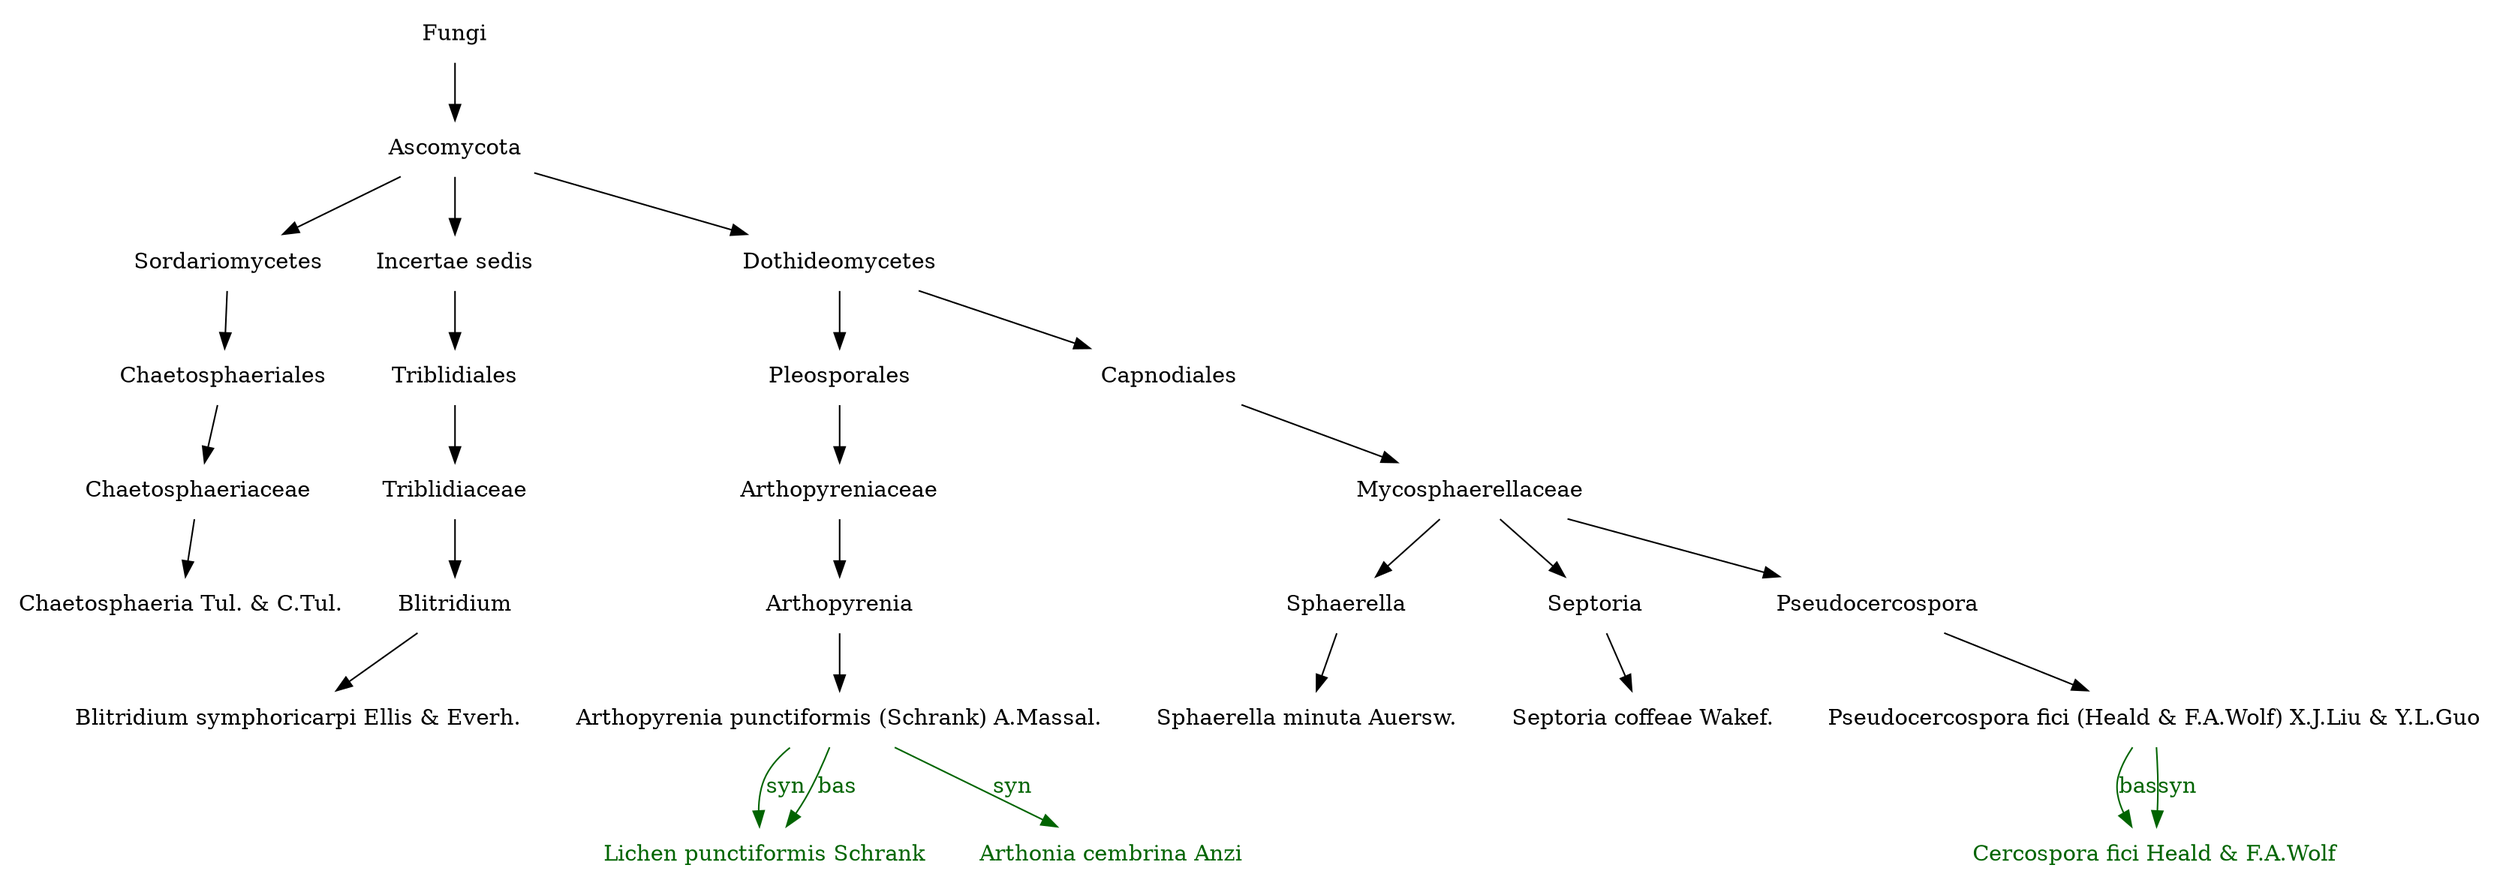 digraph G {
  node [shape=plaintext]

  n9  [label="Fungi"]
  n9 -> n10
  n10  [label="Ascomycota"]
  n10 -> n24
  n10 -> n20
  n10 -> n11
  n11  [label="Dothideomycetes"]
  n11 -> n17
  n11 -> n12
  n12  [label="Capnodiales"]
  n12 -> n13
  n13  [label="Mycosphaerellaceae"]
  n13 -> n16
  n13 -> n15
  n13 -> n14
  n14  [label="Pseudocercospora"]
  n14 -> n2
  n2  [label="Pseudocercospora fici (Heald & F.A.Wolf) X.J.Liu & Y.L.Guo"]
  n1  [label="Cercospora fici Heald & F.A.Wolf", fontcolor=darkgreen]
  n2 -> n1  [color=darkgreen, fontcolor=darkgreen, label=bas]
  n2 -> n1  [color=darkgreen, fontcolor=darkgreen, label=syn]
  n15  [label="Septoria"]
  n15 -> n3
  n3  [label="Septoria coffeae Wakef."]
  n16  [label="Sphaerella"]
  n16 -> n4
  n4  [label="Sphaerella minuta Auersw."]
  n17  [label="Pleosporales"]
  n17 -> n18
  n18  [label="Arthopyreniaceae"]
  n18 -> n19
  n19  [label="Arthopyrenia"]
  n19 -> n5
  n5  [label="Arthopyrenia punctiformis (Schrank) A.Massal."]
  n7  [label="Lichen punctiformis Schrank", fontcolor=darkgreen]
  n5 -> n7  [color=darkgreen, fontcolor=darkgreen, label=syn]
  n5 -> n7  [color=darkgreen, fontcolor=darkgreen, label=bas]
  n0  [label="Arthonia cembrina Anzi", fontcolor=darkgreen]
  n5 -> n0  [color=darkgreen, fontcolor=darkgreen, label=syn]
  n20  [label="Incertae sedis"]
  n20 -> n21
  n21  [label="Triblidiales"]
  n21 -> n22
  n22  [label="Triblidiaceae"]
  n22 -> n23
  n23  [label="Blitridium"]
  n23 -> n6
  n6  [label="Blitridium symphoricarpi Ellis & Everh."]
  n24  [label="Sordariomycetes"]
  n24 -> n25
  n25  [label="Chaetosphaeriales"]
  n25 -> n26
  n26  [label="Chaetosphaeriaceae"]
  n26 -> n8
  n8  [label="Chaetosphaeria Tul. & C.Tul."]
}
